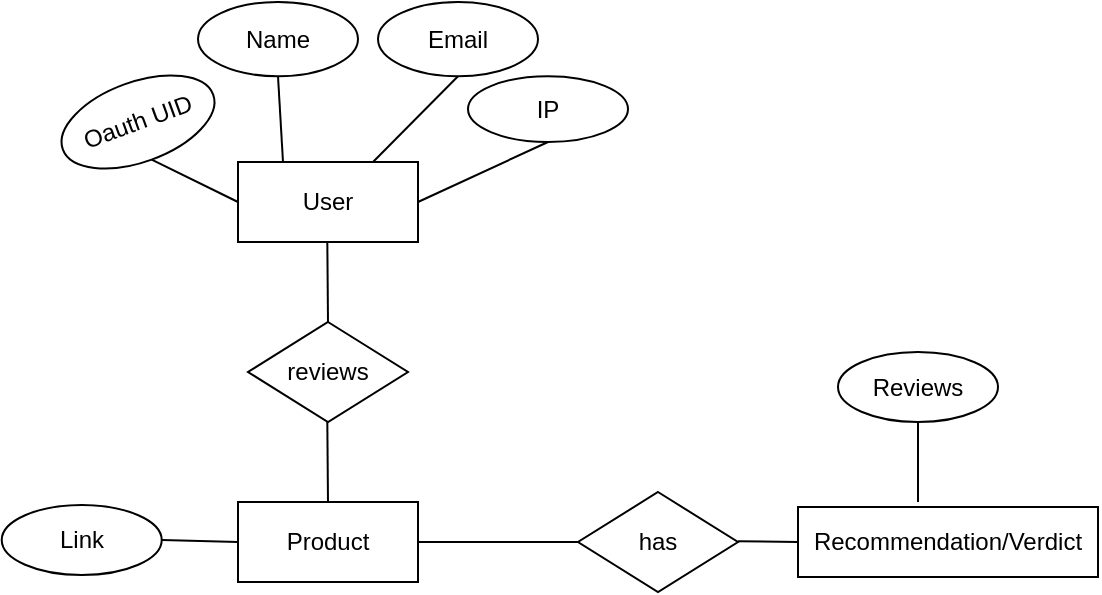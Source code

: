 <mxfile version="24.8.8">
  <diagram name="Page-1" id="CrL3ho2xiwmBCw55VYt6">
    <mxGraphModel dx="724" dy="397" grid="1" gridSize="10" guides="1" tooltips="1" connect="1" arrows="1" fold="1" page="1" pageScale="1" pageWidth="850" pageHeight="1100" math="0" shadow="0">
      <root>
        <mxCell id="0" />
        <mxCell id="1" parent="0" />
        <mxCell id="G_u9hs9IfjCtMMZhX1Wt-1" value="User" style="rounded=0;whiteSpace=wrap;html=1;fillColor=none;" vertex="1" parent="1">
          <mxGeometry x="230" y="240" width="90" height="40" as="geometry" />
        </mxCell>
        <mxCell id="G_u9hs9IfjCtMMZhX1Wt-2" value="" style="endArrow=none;html=1;rounded=0;exitX=0;exitY=0.5;exitDx=0;exitDy=0;entryX=0.5;entryY=1;entryDx=0;entryDy=0;" edge="1" parent="1" source="G_u9hs9IfjCtMMZhX1Wt-1" target="G_u9hs9IfjCtMMZhX1Wt-3">
          <mxGeometry width="50" height="50" relative="1" as="geometry">
            <mxPoint x="220" y="260" as="sourcePoint" />
            <mxPoint x="210" y="210" as="targetPoint" />
          </mxGeometry>
        </mxCell>
        <mxCell id="G_u9hs9IfjCtMMZhX1Wt-3" value="Oauth UID" style="ellipse;whiteSpace=wrap;html=1;fillColor=none;rotation=-20;" vertex="1" parent="1">
          <mxGeometry x="140" y="200" width="80" height="40" as="geometry" />
        </mxCell>
        <mxCell id="G_u9hs9IfjCtMMZhX1Wt-4" value="" style="endArrow=none;html=1;rounded=0;exitX=0.25;exitY=0;exitDx=0;exitDy=0;entryX=0.5;entryY=1;entryDx=0;entryDy=0;" edge="1" parent="1" source="G_u9hs9IfjCtMMZhX1Wt-1" target="G_u9hs9IfjCtMMZhX1Wt-5">
          <mxGeometry width="50" height="50" relative="1" as="geometry">
            <mxPoint x="350" y="235.7" as="sourcePoint" />
            <mxPoint x="330" y="185.7" as="targetPoint" />
          </mxGeometry>
        </mxCell>
        <mxCell id="G_u9hs9IfjCtMMZhX1Wt-5" value="Name" style="ellipse;whiteSpace=wrap;html=1;fillColor=none;rotation=0;" vertex="1" parent="1">
          <mxGeometry x="210" y="160" width="80" height="37.11" as="geometry" />
        </mxCell>
        <mxCell id="G_u9hs9IfjCtMMZhX1Wt-8" value="" style="endArrow=none;html=1;rounded=0;exitX=0.75;exitY=0;exitDx=0;exitDy=0;entryX=0.5;entryY=1;entryDx=0;entryDy=0;" edge="1" parent="1" target="G_u9hs9IfjCtMMZhX1Wt-9" source="G_u9hs9IfjCtMMZhX1Wt-1">
          <mxGeometry width="50" height="50" relative="1" as="geometry">
            <mxPoint x="343" y="240" as="sourcePoint" />
            <mxPoint x="420" y="185.7" as="targetPoint" />
          </mxGeometry>
        </mxCell>
        <mxCell id="G_u9hs9IfjCtMMZhX1Wt-9" value="Email" style="ellipse;whiteSpace=wrap;html=1;fillColor=none;rotation=0;" vertex="1" parent="1">
          <mxGeometry x="300" y="160" width="80" height="37.11" as="geometry" />
        </mxCell>
        <mxCell id="G_u9hs9IfjCtMMZhX1Wt-10" value="" style="endArrow=none;html=1;rounded=0;exitX=1;exitY=0.5;exitDx=0;exitDy=0;entryX=0.5;entryY=1;entryDx=0;entryDy=0;" edge="1" parent="1" target="G_u9hs9IfjCtMMZhX1Wt-11" source="G_u9hs9IfjCtMMZhX1Wt-1">
          <mxGeometry width="50" height="50" relative="1" as="geometry">
            <mxPoint x="343" y="277.11" as="sourcePoint" />
            <mxPoint x="465" y="222.81" as="targetPoint" />
          </mxGeometry>
        </mxCell>
        <mxCell id="G_u9hs9IfjCtMMZhX1Wt-11" value="IP" style="ellipse;whiteSpace=wrap;html=1;fillColor=none;rotation=0;" vertex="1" parent="1">
          <mxGeometry x="345" y="197.11" width="80" height="32.89" as="geometry" />
        </mxCell>
        <mxCell id="G_u9hs9IfjCtMMZhX1Wt-12" value="" style="endArrow=none;html=1;rounded=0;" edge="1" parent="1">
          <mxGeometry width="50" height="50" relative="1" as="geometry">
            <mxPoint x="275" y="320" as="sourcePoint" />
            <mxPoint x="274.66" y="280" as="targetPoint" />
          </mxGeometry>
        </mxCell>
        <mxCell id="G_u9hs9IfjCtMMZhX1Wt-13" value="reviews" style="rhombus;whiteSpace=wrap;html=1;fillColor=none;" vertex="1" parent="1">
          <mxGeometry x="235" y="320" width="80" height="50" as="geometry" />
        </mxCell>
        <mxCell id="G_u9hs9IfjCtMMZhX1Wt-14" value="" style="endArrow=none;html=1;rounded=0;" edge="1" parent="1">
          <mxGeometry width="50" height="50" relative="1" as="geometry">
            <mxPoint x="275" y="410" as="sourcePoint" />
            <mxPoint x="274.66" y="370" as="targetPoint" />
          </mxGeometry>
        </mxCell>
        <mxCell id="G_u9hs9IfjCtMMZhX1Wt-15" value="Product" style="rounded=0;whiteSpace=wrap;html=1;fillColor=none;" vertex="1" parent="1">
          <mxGeometry x="230" y="410" width="90" height="40" as="geometry" />
        </mxCell>
        <mxCell id="G_u9hs9IfjCtMMZhX1Wt-16" value="" style="endArrow=none;html=1;rounded=0;entryX=0.5;entryY=1;entryDx=0;entryDy=0;exitX=0;exitY=0.5;exitDx=0;exitDy=0;" edge="1" parent="1" source="G_u9hs9IfjCtMMZhX1Wt-18">
          <mxGeometry width="50" height="50" relative="1" as="geometry">
            <mxPoint x="430" y="430" as="sourcePoint" />
            <mxPoint x="320" y="430.0" as="targetPoint" />
          </mxGeometry>
        </mxCell>
        <mxCell id="G_u9hs9IfjCtMMZhX1Wt-18" value="has" style="rhombus;whiteSpace=wrap;html=1;fillColor=none;" vertex="1" parent="1">
          <mxGeometry x="400" y="405" width="80" height="50" as="geometry" />
        </mxCell>
        <mxCell id="G_u9hs9IfjCtMMZhX1Wt-19" value="Recommendation/Verdict" style="rounded=0;whiteSpace=wrap;html=1;fillColor=none;" vertex="1" parent="1">
          <mxGeometry x="510" y="412.5" width="150" height="35" as="geometry" />
        </mxCell>
        <mxCell id="G_u9hs9IfjCtMMZhX1Wt-20" value="" style="endArrow=none;html=1;rounded=0;entryX=0.5;entryY=1;entryDx=0;entryDy=0;" edge="1" parent="1">
          <mxGeometry width="50" height="50" relative="1" as="geometry">
            <mxPoint x="510" y="430" as="sourcePoint" />
            <mxPoint x="480" y="429.66" as="targetPoint" />
          </mxGeometry>
        </mxCell>
        <mxCell id="G_u9hs9IfjCtMMZhX1Wt-21" value="Link" style="ellipse;whiteSpace=wrap;html=1;fillColor=none;rotation=0;" vertex="1" parent="1">
          <mxGeometry x="111.86" y="411.5" width="80" height="35" as="geometry" />
        </mxCell>
        <mxCell id="G_u9hs9IfjCtMMZhX1Wt-22" value="" style="endArrow=none;html=1;rounded=0;exitX=0;exitY=0.5;exitDx=0;exitDy=0;entryX=0.5;entryY=1;entryDx=0;entryDy=0;" edge="1" parent="1" source="G_u9hs9IfjCtMMZhX1Wt-15">
          <mxGeometry width="50" height="50" relative="1" as="geometry">
            <mxPoint x="235" y="450" as="sourcePoint" />
            <mxPoint x="192" y="429" as="targetPoint" />
          </mxGeometry>
        </mxCell>
        <mxCell id="G_u9hs9IfjCtMMZhX1Wt-24" value="Reviews" style="ellipse;whiteSpace=wrap;html=1;fillColor=none;rotation=0;" vertex="1" parent="1">
          <mxGeometry x="530" y="335" width="80" height="35" as="geometry" />
        </mxCell>
        <mxCell id="G_u9hs9IfjCtMMZhX1Wt-25" value="" style="endArrow=none;html=1;rounded=0;entryX=0.5;entryY=1;entryDx=0;entryDy=0;" edge="1" parent="1" target="G_u9hs9IfjCtMMZhX1Wt-24">
          <mxGeometry width="50" height="50" relative="1" as="geometry">
            <mxPoint x="570" y="410" as="sourcePoint" />
            <mxPoint x="587" y="370" as="targetPoint" />
          </mxGeometry>
        </mxCell>
      </root>
    </mxGraphModel>
  </diagram>
</mxfile>
